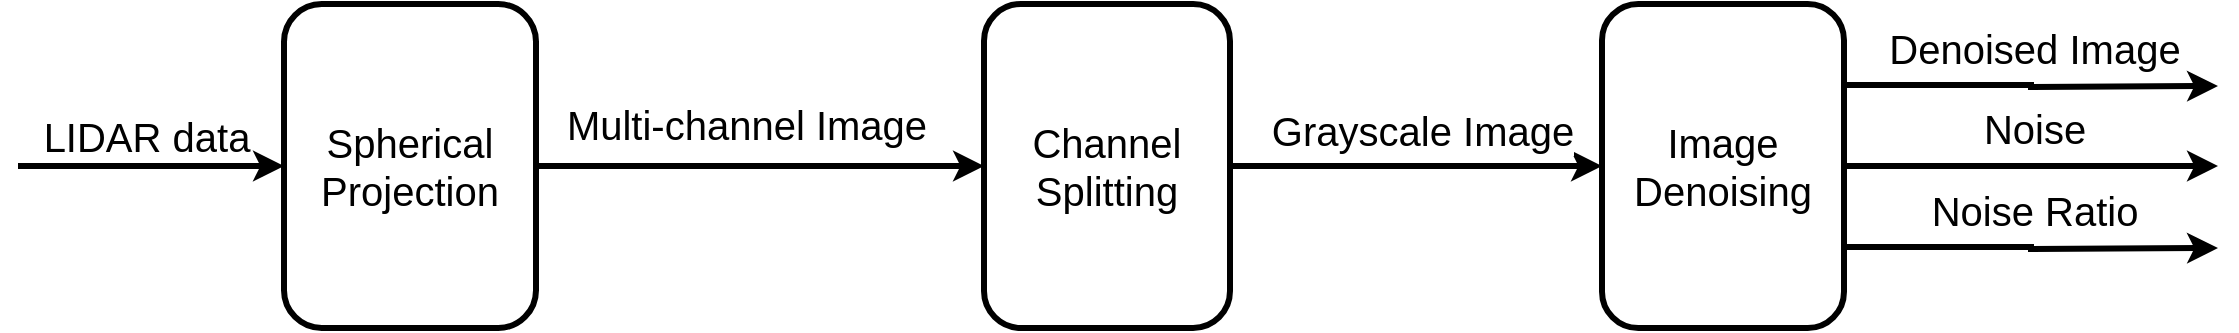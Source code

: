 <mxfile version="14.7.3" type="github">
  <diagram id="6LgteO1reEMYxRWKNLiw" name="Page-1">
    <mxGraphModel dx="1125" dy="645" grid="0" gridSize="10" guides="1" tooltips="1" connect="1" arrows="1" fold="1" page="1" pageScale="1" pageWidth="1169" pageHeight="827" math="0" shadow="0">
      <root>
        <mxCell id="0" />
        <mxCell id="1" parent="0" />
        <mxCell id="4hAyHRP81Br7KVnaIdBe-1" value="&lt;font style=&quot;font-size: 20px&quot;&gt;Spherical Projection&lt;/font&gt;" style="rounded=1;whiteSpace=wrap;html=1;strokeWidth=3;" parent="1" vertex="1">
          <mxGeometry x="143" y="298" width="126" height="162" as="geometry" />
        </mxCell>
        <mxCell id="4hAyHRP81Br7KVnaIdBe-2" value="" style="endArrow=classic;html=1;entryX=0;entryY=0.5;entryDx=0;entryDy=0;strokeWidth=3;" parent="1" target="4hAyHRP81Br7KVnaIdBe-1" edge="1">
          <mxGeometry width="50" height="50" relative="1" as="geometry">
            <mxPoint x="10" y="379" as="sourcePoint" />
            <mxPoint x="610" y="569" as="targetPoint" />
          </mxGeometry>
        </mxCell>
        <mxCell id="4hAyHRP81Br7KVnaIdBe-3" value="&lt;font style=&quot;font-size: 20px&quot;&gt;LIDAR data&lt;/font&gt;" style="edgeLabel;html=1;align=center;verticalAlign=middle;resizable=0;points=[];" parent="4hAyHRP81Br7KVnaIdBe-2" vertex="1" connectable="0">
          <mxGeometry x="-0.196" y="-1" relative="1" as="geometry">
            <mxPoint x="10" y="-16" as="offset" />
          </mxGeometry>
        </mxCell>
        <mxCell id="4hAyHRP81Br7KVnaIdBe-8" style="edgeStyle=orthogonalEdgeStyle;rounded=0;orthogonalLoop=1;jettySize=auto;html=1;strokeWidth=3;exitX=1;exitY=0.25;exitDx=0;exitDy=0;" parent="1" source="4hAyHRP81Br7KVnaIdBe-4" edge="1">
          <mxGeometry relative="1" as="geometry">
            <mxPoint x="1110" y="339" as="targetPoint" />
          </mxGeometry>
        </mxCell>
        <mxCell id="4hAyHRP81Br7KVnaIdBe-13" value="&lt;font style=&quot;font-size: 20px&quot;&gt;Denoised Image&lt;/font&gt;" style="edgeLabel;html=1;align=center;verticalAlign=middle;resizable=0;points=[];" parent="4hAyHRP81Br7KVnaIdBe-8" vertex="1" connectable="0">
          <mxGeometry x="-0.191" y="1" relative="1" as="geometry">
            <mxPoint x="19" y="-18" as="offset" />
          </mxGeometry>
        </mxCell>
        <mxCell id="4hAyHRP81Br7KVnaIdBe-4" value="&lt;font style=&quot;font-size: 20px&quot;&gt;Image Denoising&lt;/font&gt;" style="rounded=1;whiteSpace=wrap;html=1;strokeWidth=3;" parent="1" vertex="1">
          <mxGeometry x="802" y="298" width="121" height="162" as="geometry" />
        </mxCell>
        <mxCell id="AvfYTHyhtZwUQ6fmVQS9-8" value="" style="endArrow=classic;html=1;strokeWidth=3;exitX=1;exitY=0.5;exitDx=0;exitDy=0;entryX=0;entryY=0.5;entryDx=0;entryDy=0;" edge="1" parent="1" source="4hAyHRP81Br7KVnaIdBe-1" target="AvfYTHyhtZwUQ6fmVQS9-10">
          <mxGeometry width="50" height="50" relative="1" as="geometry">
            <mxPoint x="500" y="417" as="sourcePoint" />
            <mxPoint x="557" y="379" as="targetPoint" />
          </mxGeometry>
        </mxCell>
        <mxCell id="AvfYTHyhtZwUQ6fmVQS9-9" value="&lt;font style=&quot;font-size: 20px&quot;&gt;Multi-channel Image&lt;/font&gt;" style="edgeLabel;html=1;align=center;verticalAlign=middle;resizable=0;points=[];" vertex="1" connectable="0" parent="AvfYTHyhtZwUQ6fmVQS9-8">
          <mxGeometry x="0.525" y="1" relative="1" as="geometry">
            <mxPoint x="-66" y="-20" as="offset" />
          </mxGeometry>
        </mxCell>
        <mxCell id="AvfYTHyhtZwUQ6fmVQS9-11" style="edgeStyle=orthogonalEdgeStyle;rounded=0;orthogonalLoop=1;jettySize=auto;html=1;strokeWidth=3;" edge="1" parent="1" source="AvfYTHyhtZwUQ6fmVQS9-10" target="4hAyHRP81Br7KVnaIdBe-4">
          <mxGeometry relative="1" as="geometry" />
        </mxCell>
        <mxCell id="AvfYTHyhtZwUQ6fmVQS9-12" value="&lt;font style=&quot;font-size: 20px&quot;&gt;Grayscale Image&lt;/font&gt;" style="edgeLabel;html=1;align=center;verticalAlign=middle;resizable=0;points=[];" vertex="1" connectable="0" parent="AvfYTHyhtZwUQ6fmVQS9-11">
          <mxGeometry x="-0.219" relative="1" as="geometry">
            <mxPoint x="23" y="-18" as="offset" />
          </mxGeometry>
        </mxCell>
        <mxCell id="AvfYTHyhtZwUQ6fmVQS9-10" value="&lt;font style=&quot;font-size: 20px&quot;&gt;Channel Splitting&lt;/font&gt;" style="rounded=1;whiteSpace=wrap;html=1;strokeWidth=3;" vertex="1" parent="1">
          <mxGeometry x="493" y="298" width="123" height="162" as="geometry" />
        </mxCell>
        <mxCell id="AvfYTHyhtZwUQ6fmVQS9-15" style="edgeStyle=orthogonalEdgeStyle;rounded=0;orthogonalLoop=1;jettySize=auto;html=1;strokeWidth=3;exitX=1;exitY=0.5;exitDx=0;exitDy=0;" edge="1" parent="1" source="4hAyHRP81Br7KVnaIdBe-4">
          <mxGeometry relative="1" as="geometry">
            <mxPoint x="1110" y="379" as="targetPoint" />
            <mxPoint x="933" y="348.5" as="sourcePoint" />
          </mxGeometry>
        </mxCell>
        <mxCell id="AvfYTHyhtZwUQ6fmVQS9-16" value="&lt;span style=&quot;font-size: 20px&quot;&gt;Noise&lt;/span&gt;" style="edgeLabel;html=1;align=center;verticalAlign=middle;resizable=0;points=[];" vertex="1" connectable="0" parent="AvfYTHyhtZwUQ6fmVQS9-15">
          <mxGeometry x="-0.191" y="1" relative="1" as="geometry">
            <mxPoint x="19" y="-18" as="offset" />
          </mxGeometry>
        </mxCell>
        <mxCell id="AvfYTHyhtZwUQ6fmVQS9-17" style="edgeStyle=orthogonalEdgeStyle;rounded=0;orthogonalLoop=1;jettySize=auto;html=1;strokeWidth=3;exitX=1;exitY=0.75;exitDx=0;exitDy=0;" edge="1" parent="1" source="4hAyHRP81Br7KVnaIdBe-4">
          <mxGeometry relative="1" as="geometry">
            <mxPoint x="1110" y="420" as="targetPoint" />
            <mxPoint x="943" y="427.5" as="sourcePoint" />
          </mxGeometry>
        </mxCell>
        <mxCell id="AvfYTHyhtZwUQ6fmVQS9-18" value="&lt;font style=&quot;font-size: 20px&quot;&gt;Noise Ratio&lt;/font&gt;" style="edgeLabel;html=1;align=center;verticalAlign=middle;resizable=0;points=[];" vertex="1" connectable="0" parent="AvfYTHyhtZwUQ6fmVQS9-17">
          <mxGeometry x="-0.191" y="1" relative="1" as="geometry">
            <mxPoint x="19" y="-18" as="offset" />
          </mxGeometry>
        </mxCell>
      </root>
    </mxGraphModel>
  </diagram>
</mxfile>
